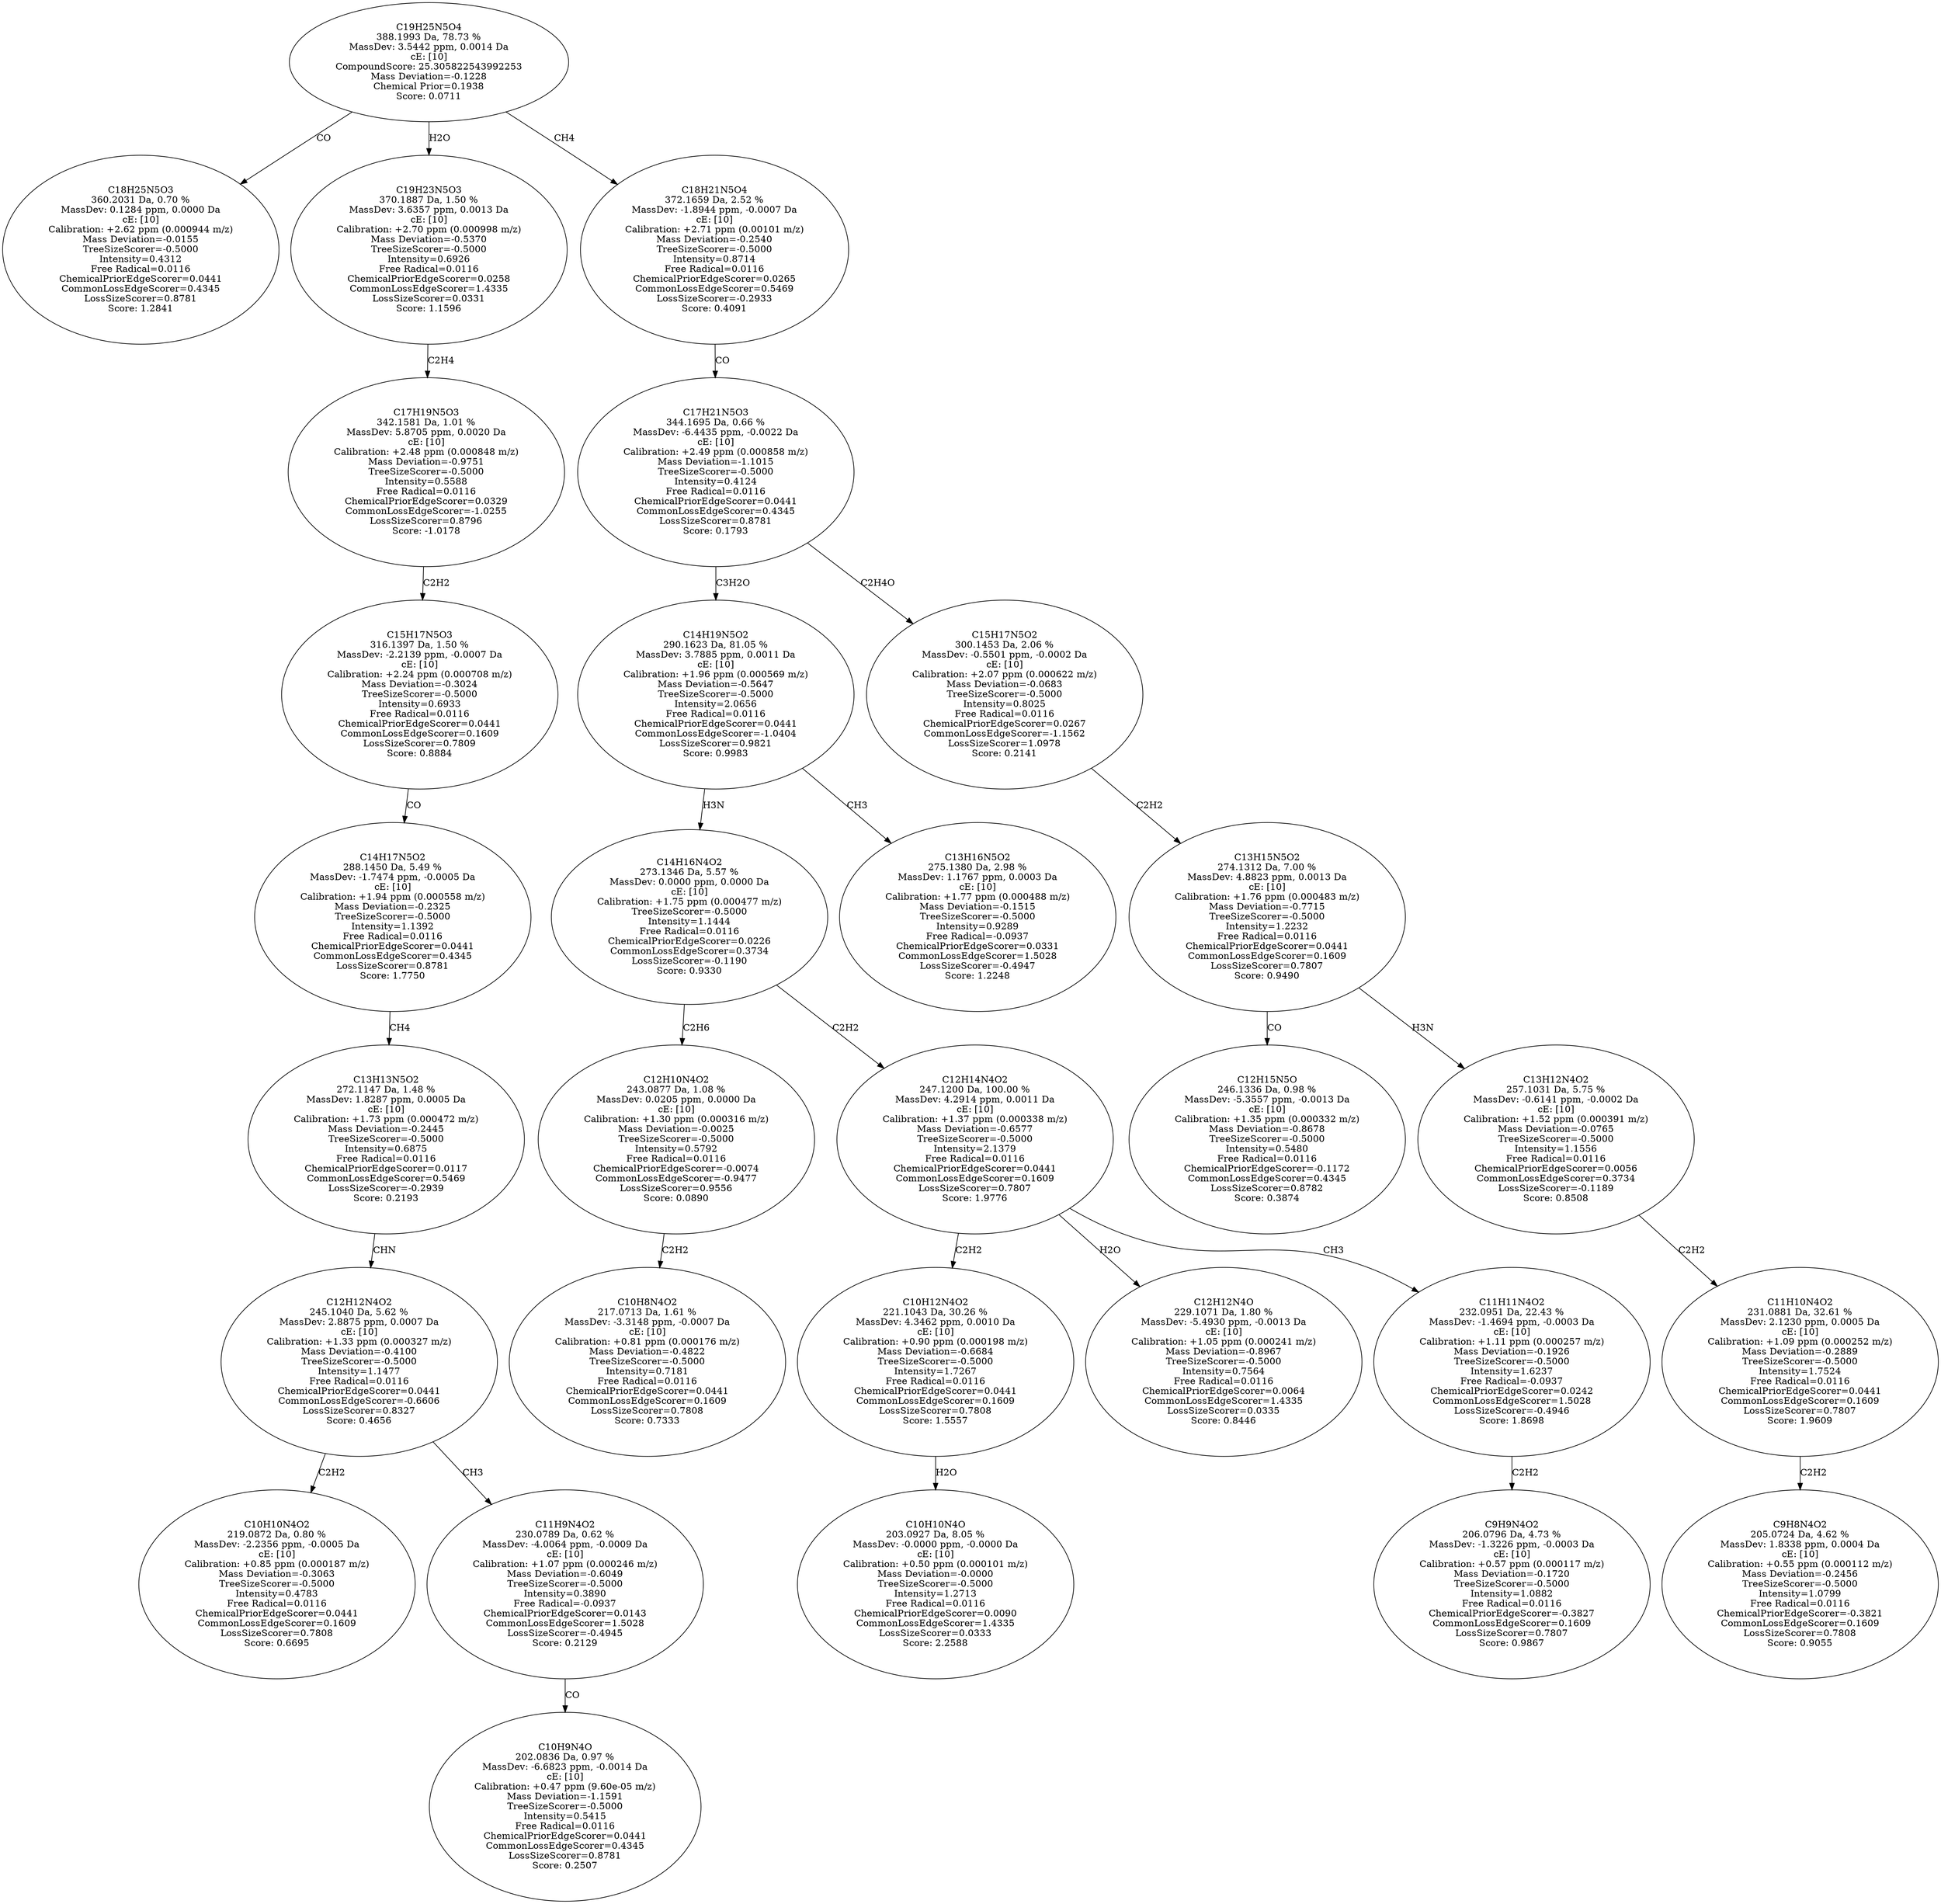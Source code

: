 strict digraph {
v1 [label="C18H25N5O3\n360.2031 Da, 0.70 %\nMassDev: 0.1284 ppm, 0.0000 Da\ncE: [10]\nCalibration: +2.62 ppm (0.000944 m/z)\nMass Deviation=-0.0155\nTreeSizeScorer=-0.5000\nIntensity=0.4312\nFree Radical=0.0116\nChemicalPriorEdgeScorer=0.0441\nCommonLossEdgeScorer=0.4345\nLossSizeScorer=0.8781\nScore: 1.2841"];
v2 [label="C10H10N4O2\n219.0872 Da, 0.80 %\nMassDev: -2.2356 ppm, -0.0005 Da\ncE: [10]\nCalibration: +0.85 ppm (0.000187 m/z)\nMass Deviation=-0.3063\nTreeSizeScorer=-0.5000\nIntensity=0.4783\nFree Radical=0.0116\nChemicalPriorEdgeScorer=0.0441\nCommonLossEdgeScorer=0.1609\nLossSizeScorer=0.7808\nScore: 0.6695"];
v3 [label="C10H9N4O\n202.0836 Da, 0.97 %\nMassDev: -6.6823 ppm, -0.0014 Da\ncE: [10]\nCalibration: +0.47 ppm (9.60e-05 m/z)\nMass Deviation=-1.1591\nTreeSizeScorer=-0.5000\nIntensity=0.5415\nFree Radical=0.0116\nChemicalPriorEdgeScorer=0.0441\nCommonLossEdgeScorer=0.4345\nLossSizeScorer=0.8781\nScore: 0.2507"];
v4 [label="C11H9N4O2\n230.0789 Da, 0.62 %\nMassDev: -4.0064 ppm, -0.0009 Da\ncE: [10]\nCalibration: +1.07 ppm (0.000246 m/z)\nMass Deviation=-0.6049\nTreeSizeScorer=-0.5000\nIntensity=0.3890\nFree Radical=-0.0937\nChemicalPriorEdgeScorer=0.0143\nCommonLossEdgeScorer=1.5028\nLossSizeScorer=-0.4945\nScore: 0.2129"];
v5 [label="C12H12N4O2\n245.1040 Da, 5.62 %\nMassDev: 2.8875 ppm, 0.0007 Da\ncE: [10]\nCalibration: +1.33 ppm (0.000327 m/z)\nMass Deviation=-0.4100\nTreeSizeScorer=-0.5000\nIntensity=1.1477\nFree Radical=0.0116\nChemicalPriorEdgeScorer=0.0441\nCommonLossEdgeScorer=-0.6606\nLossSizeScorer=0.8327\nScore: 0.4656"];
v6 [label="C13H13N5O2\n272.1147 Da, 1.48 %\nMassDev: 1.8287 ppm, 0.0005 Da\ncE: [10]\nCalibration: +1.73 ppm (0.000472 m/z)\nMass Deviation=-0.2445\nTreeSizeScorer=-0.5000\nIntensity=0.6875\nFree Radical=0.0116\nChemicalPriorEdgeScorer=0.0117\nCommonLossEdgeScorer=0.5469\nLossSizeScorer=-0.2939\nScore: 0.2193"];
v7 [label="C14H17N5O2\n288.1450 Da, 5.49 %\nMassDev: -1.7474 ppm, -0.0005 Da\ncE: [10]\nCalibration: +1.94 ppm (0.000558 m/z)\nMass Deviation=-0.2325\nTreeSizeScorer=-0.5000\nIntensity=1.1392\nFree Radical=0.0116\nChemicalPriorEdgeScorer=0.0441\nCommonLossEdgeScorer=0.4345\nLossSizeScorer=0.8781\nScore: 1.7750"];
v8 [label="C15H17N5O3\n316.1397 Da, 1.50 %\nMassDev: -2.2139 ppm, -0.0007 Da\ncE: [10]\nCalibration: +2.24 ppm (0.000708 m/z)\nMass Deviation=-0.3024\nTreeSizeScorer=-0.5000\nIntensity=0.6933\nFree Radical=0.0116\nChemicalPriorEdgeScorer=0.0441\nCommonLossEdgeScorer=0.1609\nLossSizeScorer=0.7809\nScore: 0.8884"];
v9 [label="C17H19N5O3\n342.1581 Da, 1.01 %\nMassDev: 5.8705 ppm, 0.0020 Da\ncE: [10]\nCalibration: +2.48 ppm (0.000848 m/z)\nMass Deviation=-0.9751\nTreeSizeScorer=-0.5000\nIntensity=0.5588\nFree Radical=0.0116\nChemicalPriorEdgeScorer=0.0329\nCommonLossEdgeScorer=-1.0255\nLossSizeScorer=0.8796\nScore: -1.0178"];
v10 [label="C19H23N5O3\n370.1887 Da, 1.50 %\nMassDev: 3.6357 ppm, 0.0013 Da\ncE: [10]\nCalibration: +2.70 ppm (0.000998 m/z)\nMass Deviation=-0.5370\nTreeSizeScorer=-0.5000\nIntensity=0.6926\nFree Radical=0.0116\nChemicalPriorEdgeScorer=0.0258\nCommonLossEdgeScorer=1.4335\nLossSizeScorer=0.0331\nScore: 1.1596"];
v11 [label="C10H8N4O2\n217.0713 Da, 1.61 %\nMassDev: -3.3148 ppm, -0.0007 Da\ncE: [10]\nCalibration: +0.81 ppm (0.000176 m/z)\nMass Deviation=-0.4822\nTreeSizeScorer=-0.5000\nIntensity=0.7181\nFree Radical=0.0116\nChemicalPriorEdgeScorer=0.0441\nCommonLossEdgeScorer=0.1609\nLossSizeScorer=0.7808\nScore: 0.7333"];
v12 [label="C12H10N4O2\n243.0877 Da, 1.08 %\nMassDev: 0.0205 ppm, 0.0000 Da\ncE: [10]\nCalibration: +1.30 ppm (0.000316 m/z)\nMass Deviation=-0.0025\nTreeSizeScorer=-0.5000\nIntensity=0.5792\nFree Radical=0.0116\nChemicalPriorEdgeScorer=-0.0074\nCommonLossEdgeScorer=-0.9477\nLossSizeScorer=0.9556\nScore: 0.0890"];
v13 [label="C10H10N4O\n203.0927 Da, 8.05 %\nMassDev: -0.0000 ppm, -0.0000 Da\ncE: [10]\nCalibration: +0.50 ppm (0.000101 m/z)\nMass Deviation=-0.0000\nTreeSizeScorer=-0.5000\nIntensity=1.2713\nFree Radical=0.0116\nChemicalPriorEdgeScorer=0.0090\nCommonLossEdgeScorer=1.4335\nLossSizeScorer=0.0333\nScore: 2.2588"];
v14 [label="C10H12N4O2\n221.1043 Da, 30.26 %\nMassDev: 4.3462 ppm, 0.0010 Da\ncE: [10]\nCalibration: +0.90 ppm (0.000198 m/z)\nMass Deviation=-0.6684\nTreeSizeScorer=-0.5000\nIntensity=1.7267\nFree Radical=0.0116\nChemicalPriorEdgeScorer=0.0441\nCommonLossEdgeScorer=0.1609\nLossSizeScorer=0.7808\nScore: 1.5557"];
v15 [label="C12H12N4O\n229.1071 Da, 1.80 %\nMassDev: -5.4930 ppm, -0.0013 Da\ncE: [10]\nCalibration: +1.05 ppm (0.000241 m/z)\nMass Deviation=-0.8967\nTreeSizeScorer=-0.5000\nIntensity=0.7564\nFree Radical=0.0116\nChemicalPriorEdgeScorer=0.0064\nCommonLossEdgeScorer=1.4335\nLossSizeScorer=0.0335\nScore: 0.8446"];
v16 [label="C9H9N4O2\n206.0796 Da, 4.73 %\nMassDev: -1.3226 ppm, -0.0003 Da\ncE: [10]\nCalibration: +0.57 ppm (0.000117 m/z)\nMass Deviation=-0.1720\nTreeSizeScorer=-0.5000\nIntensity=1.0882\nFree Radical=0.0116\nChemicalPriorEdgeScorer=-0.3827\nCommonLossEdgeScorer=0.1609\nLossSizeScorer=0.7807\nScore: 0.9867"];
v17 [label="C11H11N4O2\n232.0951 Da, 22.43 %\nMassDev: -1.4694 ppm, -0.0003 Da\ncE: [10]\nCalibration: +1.11 ppm (0.000257 m/z)\nMass Deviation=-0.1926\nTreeSizeScorer=-0.5000\nIntensity=1.6237\nFree Radical=-0.0937\nChemicalPriorEdgeScorer=0.0242\nCommonLossEdgeScorer=1.5028\nLossSizeScorer=-0.4946\nScore: 1.8698"];
v18 [label="C12H14N4O2\n247.1200 Da, 100.00 %\nMassDev: 4.2914 ppm, 0.0011 Da\ncE: [10]\nCalibration: +1.37 ppm (0.000338 m/z)\nMass Deviation=-0.6577\nTreeSizeScorer=-0.5000\nIntensity=2.1379\nFree Radical=0.0116\nChemicalPriorEdgeScorer=0.0441\nCommonLossEdgeScorer=0.1609\nLossSizeScorer=0.7807\nScore: 1.9776"];
v19 [label="C14H16N4O2\n273.1346 Da, 5.57 %\nMassDev: 0.0000 ppm, 0.0000 Da\ncE: [10]\nCalibration: +1.75 ppm (0.000477 m/z)\nTreeSizeScorer=-0.5000\nIntensity=1.1444\nFree Radical=0.0116\nChemicalPriorEdgeScorer=0.0226\nCommonLossEdgeScorer=0.3734\nLossSizeScorer=-0.1190\nScore: 0.9330"];
v20 [label="C13H16N5O2\n275.1380 Da, 2.98 %\nMassDev: 1.1767 ppm, 0.0003 Da\ncE: [10]\nCalibration: +1.77 ppm (0.000488 m/z)\nMass Deviation=-0.1515\nTreeSizeScorer=-0.5000\nIntensity=0.9289\nFree Radical=-0.0937\nChemicalPriorEdgeScorer=0.0331\nCommonLossEdgeScorer=1.5028\nLossSizeScorer=-0.4947\nScore: 1.2248"];
v21 [label="C14H19N5O2\n290.1623 Da, 81.05 %\nMassDev: 3.7885 ppm, 0.0011 Da\ncE: [10]\nCalibration: +1.96 ppm (0.000569 m/z)\nMass Deviation=-0.5647\nTreeSizeScorer=-0.5000\nIntensity=2.0656\nFree Radical=0.0116\nChemicalPriorEdgeScorer=0.0441\nCommonLossEdgeScorer=-1.0404\nLossSizeScorer=0.9821\nScore: 0.9983"];
v22 [label="C12H15N5O\n246.1336 Da, 0.98 %\nMassDev: -5.3557 ppm, -0.0013 Da\ncE: [10]\nCalibration: +1.35 ppm (0.000332 m/z)\nMass Deviation=-0.8678\nTreeSizeScorer=-0.5000\nIntensity=0.5480\nFree Radical=0.0116\nChemicalPriorEdgeScorer=-0.1172\nCommonLossEdgeScorer=0.4345\nLossSizeScorer=0.8782\nScore: 0.3874"];
v23 [label="C9H8N4O2\n205.0724 Da, 4.62 %\nMassDev: 1.8338 ppm, 0.0004 Da\ncE: [10]\nCalibration: +0.55 ppm (0.000112 m/z)\nMass Deviation=-0.2456\nTreeSizeScorer=-0.5000\nIntensity=1.0799\nFree Radical=0.0116\nChemicalPriorEdgeScorer=-0.3821\nCommonLossEdgeScorer=0.1609\nLossSizeScorer=0.7808\nScore: 0.9055"];
v24 [label="C11H10N4O2\n231.0881 Da, 32.61 %\nMassDev: 2.1230 ppm, 0.0005 Da\ncE: [10]\nCalibration: +1.09 ppm (0.000252 m/z)\nMass Deviation=-0.2889\nTreeSizeScorer=-0.5000\nIntensity=1.7524\nFree Radical=0.0116\nChemicalPriorEdgeScorer=0.0441\nCommonLossEdgeScorer=0.1609\nLossSizeScorer=0.7807\nScore: 1.9609"];
v25 [label="C13H12N4O2\n257.1031 Da, 5.75 %\nMassDev: -0.6141 ppm, -0.0002 Da\ncE: [10]\nCalibration: +1.52 ppm (0.000391 m/z)\nMass Deviation=-0.0765\nTreeSizeScorer=-0.5000\nIntensity=1.1556\nFree Radical=0.0116\nChemicalPriorEdgeScorer=0.0056\nCommonLossEdgeScorer=0.3734\nLossSizeScorer=-0.1189\nScore: 0.8508"];
v26 [label="C13H15N5O2\n274.1312 Da, 7.00 %\nMassDev: 4.8823 ppm, 0.0013 Da\ncE: [10]\nCalibration: +1.76 ppm (0.000483 m/z)\nMass Deviation=-0.7715\nTreeSizeScorer=-0.5000\nIntensity=1.2232\nFree Radical=0.0116\nChemicalPriorEdgeScorer=0.0441\nCommonLossEdgeScorer=0.1609\nLossSizeScorer=0.7807\nScore: 0.9490"];
v27 [label="C15H17N5O2\n300.1453 Da, 2.06 %\nMassDev: -0.5501 ppm, -0.0002 Da\ncE: [10]\nCalibration: +2.07 ppm (0.000622 m/z)\nMass Deviation=-0.0683\nTreeSizeScorer=-0.5000\nIntensity=0.8025\nFree Radical=0.0116\nChemicalPriorEdgeScorer=0.0267\nCommonLossEdgeScorer=-1.1562\nLossSizeScorer=1.0978\nScore: 0.2141"];
v28 [label="C17H21N5O3\n344.1695 Da, 0.66 %\nMassDev: -6.4435 ppm, -0.0022 Da\ncE: [10]\nCalibration: +2.49 ppm (0.000858 m/z)\nMass Deviation=-1.1015\nTreeSizeScorer=-0.5000\nIntensity=0.4124\nFree Radical=0.0116\nChemicalPriorEdgeScorer=0.0441\nCommonLossEdgeScorer=0.4345\nLossSizeScorer=0.8781\nScore: 0.1793"];
v29 [label="C18H21N5O4\n372.1659 Da, 2.52 %\nMassDev: -1.8944 ppm, -0.0007 Da\ncE: [10]\nCalibration: +2.71 ppm (0.00101 m/z)\nMass Deviation=-0.2540\nTreeSizeScorer=-0.5000\nIntensity=0.8714\nFree Radical=0.0116\nChemicalPriorEdgeScorer=0.0265\nCommonLossEdgeScorer=0.5469\nLossSizeScorer=-0.2933\nScore: 0.4091"];
v30 [label="C19H25N5O4\n388.1993 Da, 78.73 %\nMassDev: 3.5442 ppm, 0.0014 Da\ncE: [10]\nCompoundScore: 25.305822543992253\nMass Deviation=-0.1228\nChemical Prior=0.1938\nScore: 0.0711"];
v30 -> v1 [label="CO"];
v5 -> v2 [label="C2H2"];
v4 -> v3 [label="CO"];
v5 -> v4 [label="CH3"];
v6 -> v5 [label="CHN"];
v7 -> v6 [label="CH4"];
v8 -> v7 [label="CO"];
v9 -> v8 [label="C2H2"];
v10 -> v9 [label="C2H4"];
v30 -> v10 [label="H2O"];
v12 -> v11 [label="C2H2"];
v19 -> v12 [label="C2H6"];
v14 -> v13 [label="H2O"];
v18 -> v14 [label="C2H2"];
v18 -> v15 [label="H2O"];
v17 -> v16 [label="C2H2"];
v18 -> v17 [label="CH3"];
v19 -> v18 [label="C2H2"];
v21 -> v19 [label="H3N"];
v21 -> v20 [label="CH3"];
v28 -> v21 [label="C3H2O"];
v26 -> v22 [label="CO"];
v24 -> v23 [label="C2H2"];
v25 -> v24 [label="C2H2"];
v26 -> v25 [label="H3N"];
v27 -> v26 [label="C2H2"];
v28 -> v27 [label="C2H4O"];
v29 -> v28 [label="CO"];
v30 -> v29 [label="CH4"];
}
